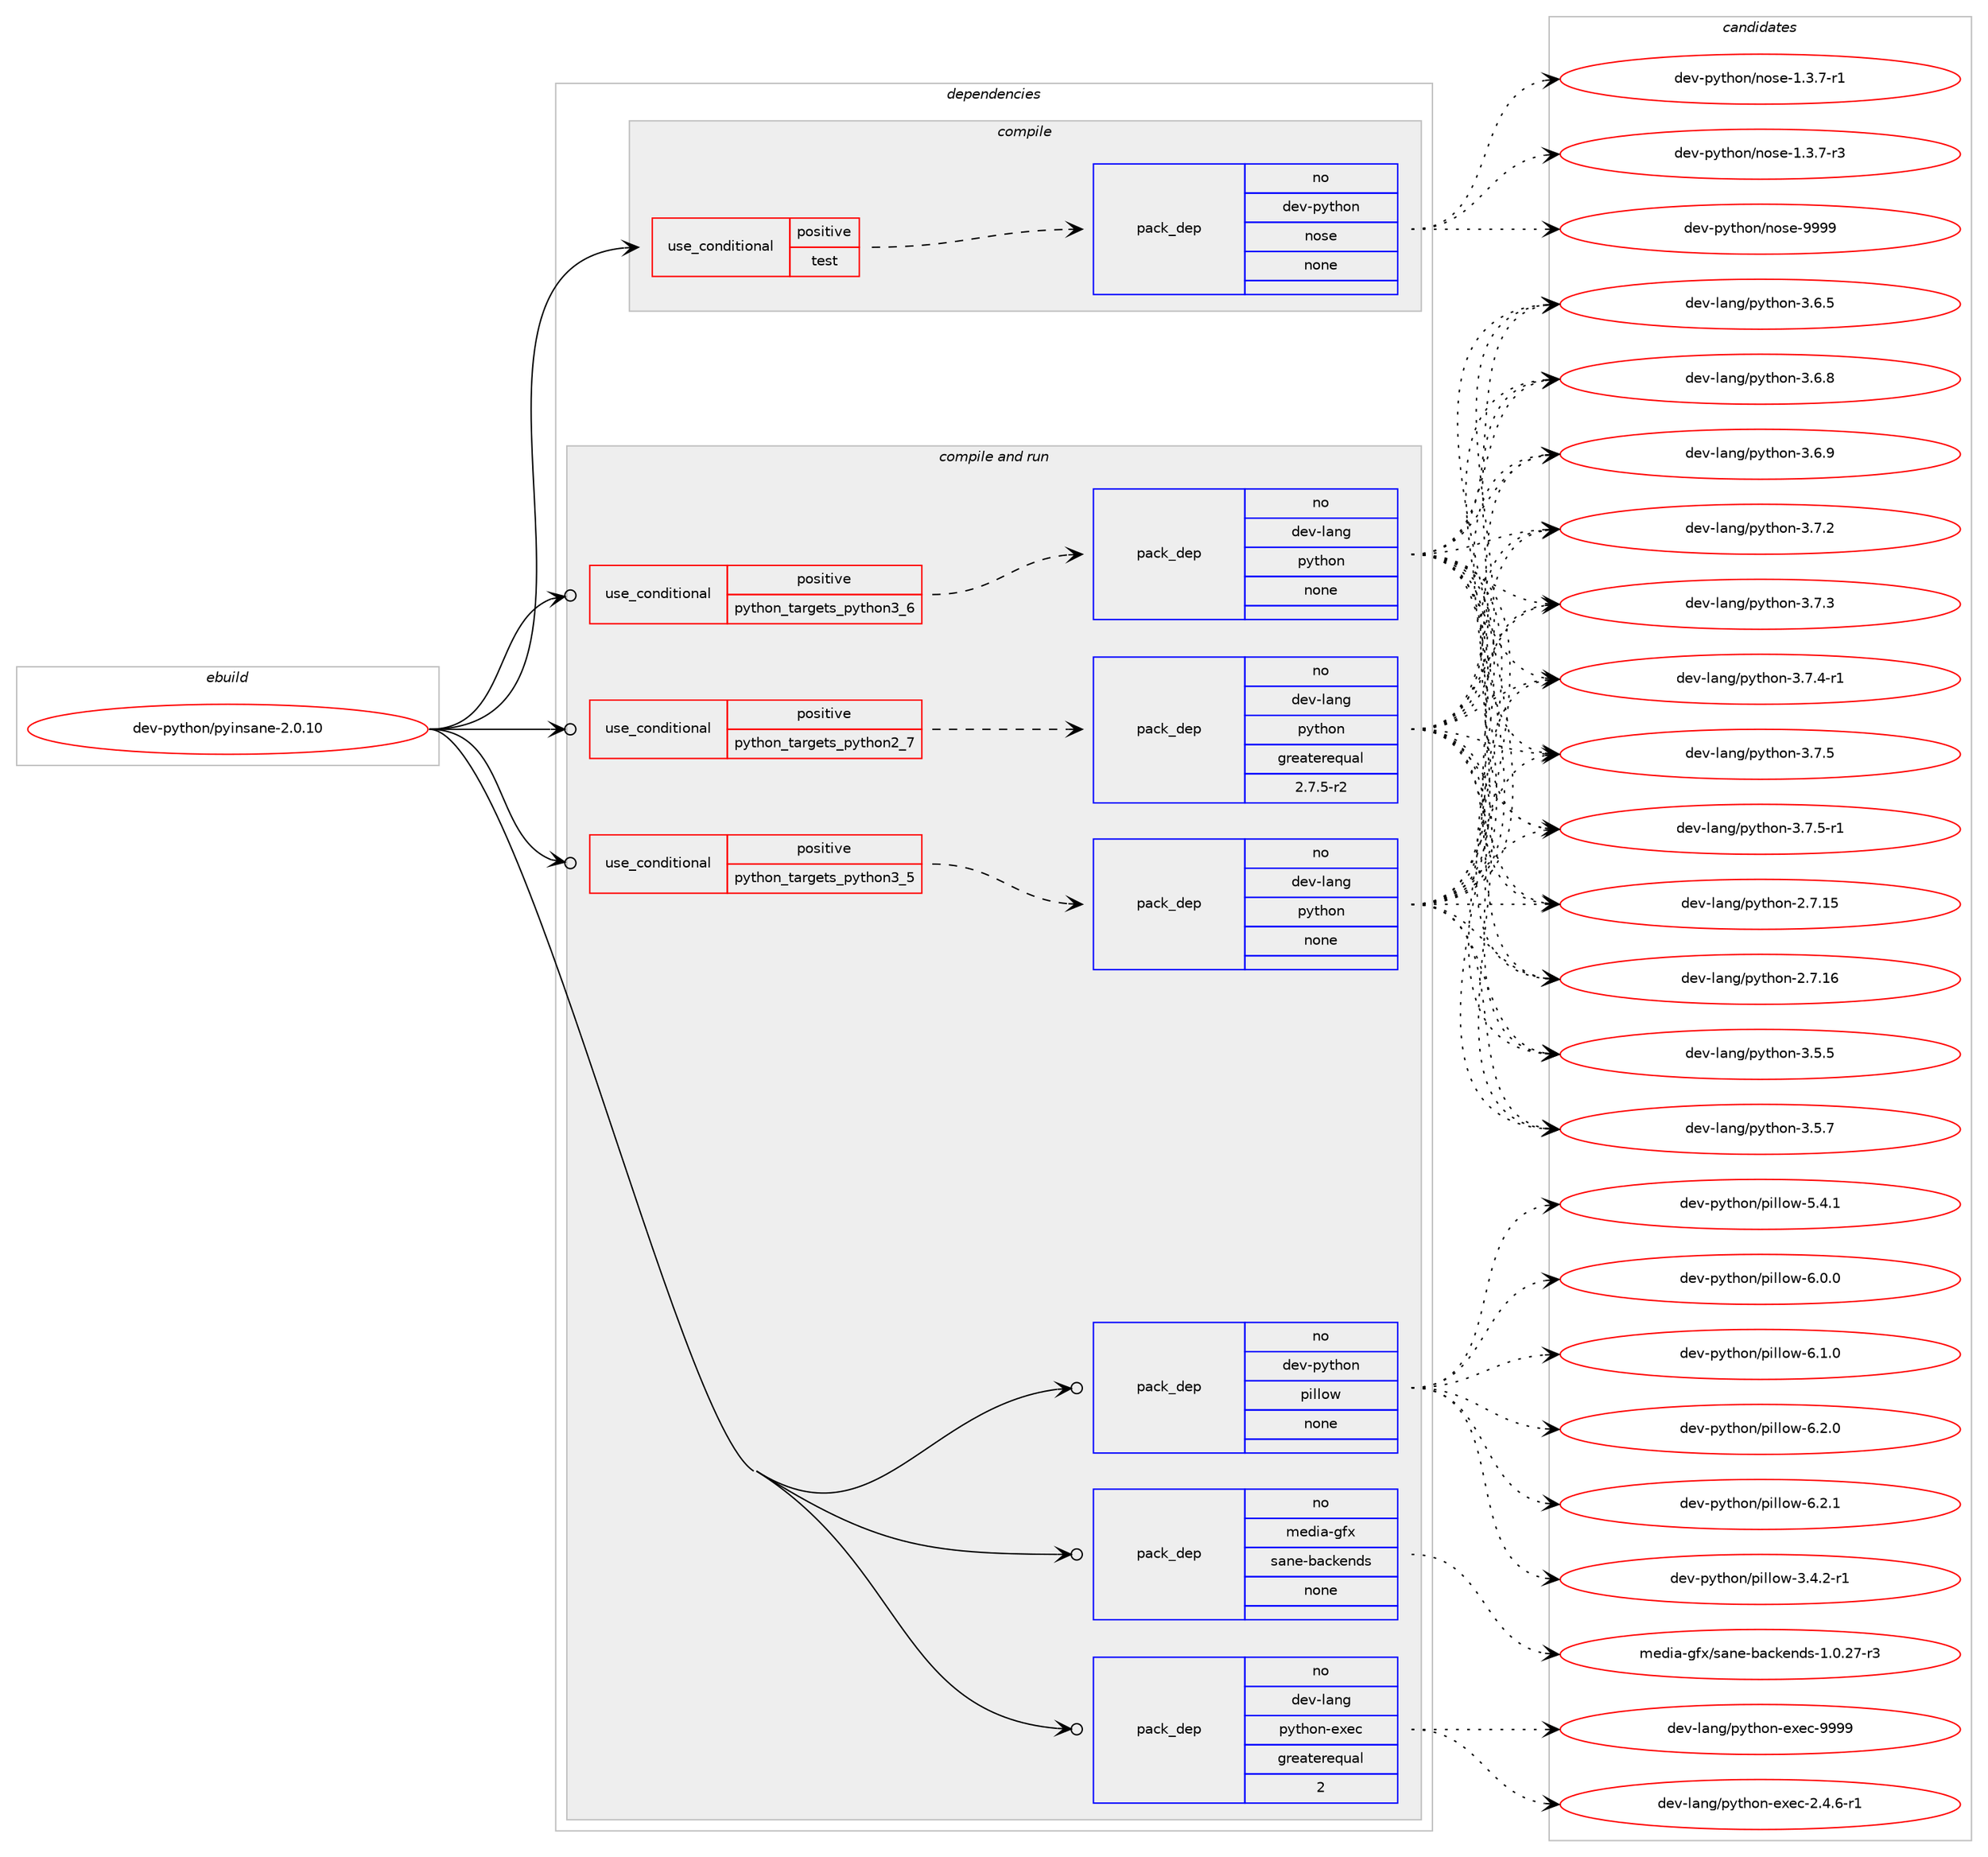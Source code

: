 digraph prolog {

# *************
# Graph options
# *************

newrank=true;
concentrate=true;
compound=true;
graph [rankdir=LR,fontname=Helvetica,fontsize=10,ranksep=1.5];#, ranksep=2.5, nodesep=0.2];
edge  [arrowhead=vee];
node  [fontname=Helvetica,fontsize=10];

# **********
# The ebuild
# **********

subgraph cluster_leftcol {
color=gray;
rank=same;
label=<<i>ebuild</i>>;
id [label="dev-python/pyinsane-2.0.10", color=red, width=4, href="../dev-python/pyinsane-2.0.10.svg"];
}

# ****************
# The dependencies
# ****************

subgraph cluster_midcol {
color=gray;
label=<<i>dependencies</i>>;
subgraph cluster_compile {
fillcolor="#eeeeee";
style=filled;
label=<<i>compile</i>>;
subgraph cond146094 {
dependency626528 [label=<<TABLE BORDER="0" CELLBORDER="1" CELLSPACING="0" CELLPADDING="4"><TR><TD ROWSPAN="3" CELLPADDING="10">use_conditional</TD></TR><TR><TD>positive</TD></TR><TR><TD>test</TD></TR></TABLE>>, shape=none, color=red];
subgraph pack468587 {
dependency626529 [label=<<TABLE BORDER="0" CELLBORDER="1" CELLSPACING="0" CELLPADDING="4" WIDTH="220"><TR><TD ROWSPAN="6" CELLPADDING="30">pack_dep</TD></TR><TR><TD WIDTH="110">no</TD></TR><TR><TD>dev-python</TD></TR><TR><TD>nose</TD></TR><TR><TD>none</TD></TR><TR><TD></TD></TR></TABLE>>, shape=none, color=blue];
}
dependency626528:e -> dependency626529:w [weight=20,style="dashed",arrowhead="vee"];
}
id:e -> dependency626528:w [weight=20,style="solid",arrowhead="vee"];
}
subgraph cluster_compileandrun {
fillcolor="#eeeeee";
style=filled;
label=<<i>compile and run</i>>;
subgraph cond146095 {
dependency626530 [label=<<TABLE BORDER="0" CELLBORDER="1" CELLSPACING="0" CELLPADDING="4"><TR><TD ROWSPAN="3" CELLPADDING="10">use_conditional</TD></TR><TR><TD>positive</TD></TR><TR><TD>python_targets_python2_7</TD></TR></TABLE>>, shape=none, color=red];
subgraph pack468588 {
dependency626531 [label=<<TABLE BORDER="0" CELLBORDER="1" CELLSPACING="0" CELLPADDING="4" WIDTH="220"><TR><TD ROWSPAN="6" CELLPADDING="30">pack_dep</TD></TR><TR><TD WIDTH="110">no</TD></TR><TR><TD>dev-lang</TD></TR><TR><TD>python</TD></TR><TR><TD>greaterequal</TD></TR><TR><TD>2.7.5-r2</TD></TR></TABLE>>, shape=none, color=blue];
}
dependency626530:e -> dependency626531:w [weight=20,style="dashed",arrowhead="vee"];
}
id:e -> dependency626530:w [weight=20,style="solid",arrowhead="odotvee"];
subgraph cond146096 {
dependency626532 [label=<<TABLE BORDER="0" CELLBORDER="1" CELLSPACING="0" CELLPADDING="4"><TR><TD ROWSPAN="3" CELLPADDING="10">use_conditional</TD></TR><TR><TD>positive</TD></TR><TR><TD>python_targets_python3_5</TD></TR></TABLE>>, shape=none, color=red];
subgraph pack468589 {
dependency626533 [label=<<TABLE BORDER="0" CELLBORDER="1" CELLSPACING="0" CELLPADDING="4" WIDTH="220"><TR><TD ROWSPAN="6" CELLPADDING="30">pack_dep</TD></TR><TR><TD WIDTH="110">no</TD></TR><TR><TD>dev-lang</TD></TR><TR><TD>python</TD></TR><TR><TD>none</TD></TR><TR><TD></TD></TR></TABLE>>, shape=none, color=blue];
}
dependency626532:e -> dependency626533:w [weight=20,style="dashed",arrowhead="vee"];
}
id:e -> dependency626532:w [weight=20,style="solid",arrowhead="odotvee"];
subgraph cond146097 {
dependency626534 [label=<<TABLE BORDER="0" CELLBORDER="1" CELLSPACING="0" CELLPADDING="4"><TR><TD ROWSPAN="3" CELLPADDING="10">use_conditional</TD></TR><TR><TD>positive</TD></TR><TR><TD>python_targets_python3_6</TD></TR></TABLE>>, shape=none, color=red];
subgraph pack468590 {
dependency626535 [label=<<TABLE BORDER="0" CELLBORDER="1" CELLSPACING="0" CELLPADDING="4" WIDTH="220"><TR><TD ROWSPAN="6" CELLPADDING="30">pack_dep</TD></TR><TR><TD WIDTH="110">no</TD></TR><TR><TD>dev-lang</TD></TR><TR><TD>python</TD></TR><TR><TD>none</TD></TR><TR><TD></TD></TR></TABLE>>, shape=none, color=blue];
}
dependency626534:e -> dependency626535:w [weight=20,style="dashed",arrowhead="vee"];
}
id:e -> dependency626534:w [weight=20,style="solid",arrowhead="odotvee"];
subgraph pack468591 {
dependency626536 [label=<<TABLE BORDER="0" CELLBORDER="1" CELLSPACING="0" CELLPADDING="4" WIDTH="220"><TR><TD ROWSPAN="6" CELLPADDING="30">pack_dep</TD></TR><TR><TD WIDTH="110">no</TD></TR><TR><TD>dev-lang</TD></TR><TR><TD>python-exec</TD></TR><TR><TD>greaterequal</TD></TR><TR><TD>2</TD></TR></TABLE>>, shape=none, color=blue];
}
id:e -> dependency626536:w [weight=20,style="solid",arrowhead="odotvee"];
subgraph pack468592 {
dependency626537 [label=<<TABLE BORDER="0" CELLBORDER="1" CELLSPACING="0" CELLPADDING="4" WIDTH="220"><TR><TD ROWSPAN="6" CELLPADDING="30">pack_dep</TD></TR><TR><TD WIDTH="110">no</TD></TR><TR><TD>dev-python</TD></TR><TR><TD>pillow</TD></TR><TR><TD>none</TD></TR><TR><TD></TD></TR></TABLE>>, shape=none, color=blue];
}
id:e -> dependency626537:w [weight=20,style="solid",arrowhead="odotvee"];
subgraph pack468593 {
dependency626538 [label=<<TABLE BORDER="0" CELLBORDER="1" CELLSPACING="0" CELLPADDING="4" WIDTH="220"><TR><TD ROWSPAN="6" CELLPADDING="30">pack_dep</TD></TR><TR><TD WIDTH="110">no</TD></TR><TR><TD>media-gfx</TD></TR><TR><TD>sane-backends</TD></TR><TR><TD>none</TD></TR><TR><TD></TD></TR></TABLE>>, shape=none, color=blue];
}
id:e -> dependency626538:w [weight=20,style="solid",arrowhead="odotvee"];
}
subgraph cluster_run {
fillcolor="#eeeeee";
style=filled;
label=<<i>run</i>>;
}
}

# **************
# The candidates
# **************

subgraph cluster_choices {
rank=same;
color=gray;
label=<<i>candidates</i>>;

subgraph choice468587 {
color=black;
nodesep=1;
choice10010111845112121116104111110471101111151014549465146554511449 [label="dev-python/nose-1.3.7-r1", color=red, width=4,href="../dev-python/nose-1.3.7-r1.svg"];
choice10010111845112121116104111110471101111151014549465146554511451 [label="dev-python/nose-1.3.7-r3", color=red, width=4,href="../dev-python/nose-1.3.7-r3.svg"];
choice10010111845112121116104111110471101111151014557575757 [label="dev-python/nose-9999", color=red, width=4,href="../dev-python/nose-9999.svg"];
dependency626529:e -> choice10010111845112121116104111110471101111151014549465146554511449:w [style=dotted,weight="100"];
dependency626529:e -> choice10010111845112121116104111110471101111151014549465146554511451:w [style=dotted,weight="100"];
dependency626529:e -> choice10010111845112121116104111110471101111151014557575757:w [style=dotted,weight="100"];
}
subgraph choice468588 {
color=black;
nodesep=1;
choice10010111845108971101034711212111610411111045504655464953 [label="dev-lang/python-2.7.15", color=red, width=4,href="../dev-lang/python-2.7.15.svg"];
choice10010111845108971101034711212111610411111045504655464954 [label="dev-lang/python-2.7.16", color=red, width=4,href="../dev-lang/python-2.7.16.svg"];
choice100101118451089711010347112121116104111110455146534653 [label="dev-lang/python-3.5.5", color=red, width=4,href="../dev-lang/python-3.5.5.svg"];
choice100101118451089711010347112121116104111110455146534655 [label="dev-lang/python-3.5.7", color=red, width=4,href="../dev-lang/python-3.5.7.svg"];
choice100101118451089711010347112121116104111110455146544653 [label="dev-lang/python-3.6.5", color=red, width=4,href="../dev-lang/python-3.6.5.svg"];
choice100101118451089711010347112121116104111110455146544656 [label="dev-lang/python-3.6.8", color=red, width=4,href="../dev-lang/python-3.6.8.svg"];
choice100101118451089711010347112121116104111110455146544657 [label="dev-lang/python-3.6.9", color=red, width=4,href="../dev-lang/python-3.6.9.svg"];
choice100101118451089711010347112121116104111110455146554650 [label="dev-lang/python-3.7.2", color=red, width=4,href="../dev-lang/python-3.7.2.svg"];
choice100101118451089711010347112121116104111110455146554651 [label="dev-lang/python-3.7.3", color=red, width=4,href="../dev-lang/python-3.7.3.svg"];
choice1001011184510897110103471121211161041111104551465546524511449 [label="dev-lang/python-3.7.4-r1", color=red, width=4,href="../dev-lang/python-3.7.4-r1.svg"];
choice100101118451089711010347112121116104111110455146554653 [label="dev-lang/python-3.7.5", color=red, width=4,href="../dev-lang/python-3.7.5.svg"];
choice1001011184510897110103471121211161041111104551465546534511449 [label="dev-lang/python-3.7.5-r1", color=red, width=4,href="../dev-lang/python-3.7.5-r1.svg"];
dependency626531:e -> choice10010111845108971101034711212111610411111045504655464953:w [style=dotted,weight="100"];
dependency626531:e -> choice10010111845108971101034711212111610411111045504655464954:w [style=dotted,weight="100"];
dependency626531:e -> choice100101118451089711010347112121116104111110455146534653:w [style=dotted,weight="100"];
dependency626531:e -> choice100101118451089711010347112121116104111110455146534655:w [style=dotted,weight="100"];
dependency626531:e -> choice100101118451089711010347112121116104111110455146544653:w [style=dotted,weight="100"];
dependency626531:e -> choice100101118451089711010347112121116104111110455146544656:w [style=dotted,weight="100"];
dependency626531:e -> choice100101118451089711010347112121116104111110455146544657:w [style=dotted,weight="100"];
dependency626531:e -> choice100101118451089711010347112121116104111110455146554650:w [style=dotted,weight="100"];
dependency626531:e -> choice100101118451089711010347112121116104111110455146554651:w [style=dotted,weight="100"];
dependency626531:e -> choice1001011184510897110103471121211161041111104551465546524511449:w [style=dotted,weight="100"];
dependency626531:e -> choice100101118451089711010347112121116104111110455146554653:w [style=dotted,weight="100"];
dependency626531:e -> choice1001011184510897110103471121211161041111104551465546534511449:w [style=dotted,weight="100"];
}
subgraph choice468589 {
color=black;
nodesep=1;
choice10010111845108971101034711212111610411111045504655464953 [label="dev-lang/python-2.7.15", color=red, width=4,href="../dev-lang/python-2.7.15.svg"];
choice10010111845108971101034711212111610411111045504655464954 [label="dev-lang/python-2.7.16", color=red, width=4,href="../dev-lang/python-2.7.16.svg"];
choice100101118451089711010347112121116104111110455146534653 [label="dev-lang/python-3.5.5", color=red, width=4,href="../dev-lang/python-3.5.5.svg"];
choice100101118451089711010347112121116104111110455146534655 [label="dev-lang/python-3.5.7", color=red, width=4,href="../dev-lang/python-3.5.7.svg"];
choice100101118451089711010347112121116104111110455146544653 [label="dev-lang/python-3.6.5", color=red, width=4,href="../dev-lang/python-3.6.5.svg"];
choice100101118451089711010347112121116104111110455146544656 [label="dev-lang/python-3.6.8", color=red, width=4,href="../dev-lang/python-3.6.8.svg"];
choice100101118451089711010347112121116104111110455146544657 [label="dev-lang/python-3.6.9", color=red, width=4,href="../dev-lang/python-3.6.9.svg"];
choice100101118451089711010347112121116104111110455146554650 [label="dev-lang/python-3.7.2", color=red, width=4,href="../dev-lang/python-3.7.2.svg"];
choice100101118451089711010347112121116104111110455146554651 [label="dev-lang/python-3.7.3", color=red, width=4,href="../dev-lang/python-3.7.3.svg"];
choice1001011184510897110103471121211161041111104551465546524511449 [label="dev-lang/python-3.7.4-r1", color=red, width=4,href="../dev-lang/python-3.7.4-r1.svg"];
choice100101118451089711010347112121116104111110455146554653 [label="dev-lang/python-3.7.5", color=red, width=4,href="../dev-lang/python-3.7.5.svg"];
choice1001011184510897110103471121211161041111104551465546534511449 [label="dev-lang/python-3.7.5-r1", color=red, width=4,href="../dev-lang/python-3.7.5-r1.svg"];
dependency626533:e -> choice10010111845108971101034711212111610411111045504655464953:w [style=dotted,weight="100"];
dependency626533:e -> choice10010111845108971101034711212111610411111045504655464954:w [style=dotted,weight="100"];
dependency626533:e -> choice100101118451089711010347112121116104111110455146534653:w [style=dotted,weight="100"];
dependency626533:e -> choice100101118451089711010347112121116104111110455146534655:w [style=dotted,weight="100"];
dependency626533:e -> choice100101118451089711010347112121116104111110455146544653:w [style=dotted,weight="100"];
dependency626533:e -> choice100101118451089711010347112121116104111110455146544656:w [style=dotted,weight="100"];
dependency626533:e -> choice100101118451089711010347112121116104111110455146544657:w [style=dotted,weight="100"];
dependency626533:e -> choice100101118451089711010347112121116104111110455146554650:w [style=dotted,weight="100"];
dependency626533:e -> choice100101118451089711010347112121116104111110455146554651:w [style=dotted,weight="100"];
dependency626533:e -> choice1001011184510897110103471121211161041111104551465546524511449:w [style=dotted,weight="100"];
dependency626533:e -> choice100101118451089711010347112121116104111110455146554653:w [style=dotted,weight="100"];
dependency626533:e -> choice1001011184510897110103471121211161041111104551465546534511449:w [style=dotted,weight="100"];
}
subgraph choice468590 {
color=black;
nodesep=1;
choice10010111845108971101034711212111610411111045504655464953 [label="dev-lang/python-2.7.15", color=red, width=4,href="../dev-lang/python-2.7.15.svg"];
choice10010111845108971101034711212111610411111045504655464954 [label="dev-lang/python-2.7.16", color=red, width=4,href="../dev-lang/python-2.7.16.svg"];
choice100101118451089711010347112121116104111110455146534653 [label="dev-lang/python-3.5.5", color=red, width=4,href="../dev-lang/python-3.5.5.svg"];
choice100101118451089711010347112121116104111110455146534655 [label="dev-lang/python-3.5.7", color=red, width=4,href="../dev-lang/python-3.5.7.svg"];
choice100101118451089711010347112121116104111110455146544653 [label="dev-lang/python-3.6.5", color=red, width=4,href="../dev-lang/python-3.6.5.svg"];
choice100101118451089711010347112121116104111110455146544656 [label="dev-lang/python-3.6.8", color=red, width=4,href="../dev-lang/python-3.6.8.svg"];
choice100101118451089711010347112121116104111110455146544657 [label="dev-lang/python-3.6.9", color=red, width=4,href="../dev-lang/python-3.6.9.svg"];
choice100101118451089711010347112121116104111110455146554650 [label="dev-lang/python-3.7.2", color=red, width=4,href="../dev-lang/python-3.7.2.svg"];
choice100101118451089711010347112121116104111110455146554651 [label="dev-lang/python-3.7.3", color=red, width=4,href="../dev-lang/python-3.7.3.svg"];
choice1001011184510897110103471121211161041111104551465546524511449 [label="dev-lang/python-3.7.4-r1", color=red, width=4,href="../dev-lang/python-3.7.4-r1.svg"];
choice100101118451089711010347112121116104111110455146554653 [label="dev-lang/python-3.7.5", color=red, width=4,href="../dev-lang/python-3.7.5.svg"];
choice1001011184510897110103471121211161041111104551465546534511449 [label="dev-lang/python-3.7.5-r1", color=red, width=4,href="../dev-lang/python-3.7.5-r1.svg"];
dependency626535:e -> choice10010111845108971101034711212111610411111045504655464953:w [style=dotted,weight="100"];
dependency626535:e -> choice10010111845108971101034711212111610411111045504655464954:w [style=dotted,weight="100"];
dependency626535:e -> choice100101118451089711010347112121116104111110455146534653:w [style=dotted,weight="100"];
dependency626535:e -> choice100101118451089711010347112121116104111110455146534655:w [style=dotted,weight="100"];
dependency626535:e -> choice100101118451089711010347112121116104111110455146544653:w [style=dotted,weight="100"];
dependency626535:e -> choice100101118451089711010347112121116104111110455146544656:w [style=dotted,weight="100"];
dependency626535:e -> choice100101118451089711010347112121116104111110455146544657:w [style=dotted,weight="100"];
dependency626535:e -> choice100101118451089711010347112121116104111110455146554650:w [style=dotted,weight="100"];
dependency626535:e -> choice100101118451089711010347112121116104111110455146554651:w [style=dotted,weight="100"];
dependency626535:e -> choice1001011184510897110103471121211161041111104551465546524511449:w [style=dotted,weight="100"];
dependency626535:e -> choice100101118451089711010347112121116104111110455146554653:w [style=dotted,weight="100"];
dependency626535:e -> choice1001011184510897110103471121211161041111104551465546534511449:w [style=dotted,weight="100"];
}
subgraph choice468591 {
color=black;
nodesep=1;
choice10010111845108971101034711212111610411111045101120101994550465246544511449 [label="dev-lang/python-exec-2.4.6-r1", color=red, width=4,href="../dev-lang/python-exec-2.4.6-r1.svg"];
choice10010111845108971101034711212111610411111045101120101994557575757 [label="dev-lang/python-exec-9999", color=red, width=4,href="../dev-lang/python-exec-9999.svg"];
dependency626536:e -> choice10010111845108971101034711212111610411111045101120101994550465246544511449:w [style=dotted,weight="100"];
dependency626536:e -> choice10010111845108971101034711212111610411111045101120101994557575757:w [style=dotted,weight="100"];
}
subgraph choice468592 {
color=black;
nodesep=1;
choice10010111845112121116104111110471121051081081111194551465246504511449 [label="dev-python/pillow-3.4.2-r1", color=red, width=4,href="../dev-python/pillow-3.4.2-r1.svg"];
choice1001011184511212111610411111047112105108108111119455346524649 [label="dev-python/pillow-5.4.1", color=red, width=4,href="../dev-python/pillow-5.4.1.svg"];
choice1001011184511212111610411111047112105108108111119455446484648 [label="dev-python/pillow-6.0.0", color=red, width=4,href="../dev-python/pillow-6.0.0.svg"];
choice1001011184511212111610411111047112105108108111119455446494648 [label="dev-python/pillow-6.1.0", color=red, width=4,href="../dev-python/pillow-6.1.0.svg"];
choice1001011184511212111610411111047112105108108111119455446504648 [label="dev-python/pillow-6.2.0", color=red, width=4,href="../dev-python/pillow-6.2.0.svg"];
choice1001011184511212111610411111047112105108108111119455446504649 [label="dev-python/pillow-6.2.1", color=red, width=4,href="../dev-python/pillow-6.2.1.svg"];
dependency626537:e -> choice10010111845112121116104111110471121051081081111194551465246504511449:w [style=dotted,weight="100"];
dependency626537:e -> choice1001011184511212111610411111047112105108108111119455346524649:w [style=dotted,weight="100"];
dependency626537:e -> choice1001011184511212111610411111047112105108108111119455446484648:w [style=dotted,weight="100"];
dependency626537:e -> choice1001011184511212111610411111047112105108108111119455446494648:w [style=dotted,weight="100"];
dependency626537:e -> choice1001011184511212111610411111047112105108108111119455446504648:w [style=dotted,weight="100"];
dependency626537:e -> choice1001011184511212111610411111047112105108108111119455446504649:w [style=dotted,weight="100"];
}
subgraph choice468593 {
color=black;
nodesep=1;
choice1091011001059745103102120471159711010145989799107101110100115454946484650554511451 [label="media-gfx/sane-backends-1.0.27-r3", color=red, width=4,href="../media-gfx/sane-backends-1.0.27-r3.svg"];
dependency626538:e -> choice1091011001059745103102120471159711010145989799107101110100115454946484650554511451:w [style=dotted,weight="100"];
}
}

}

